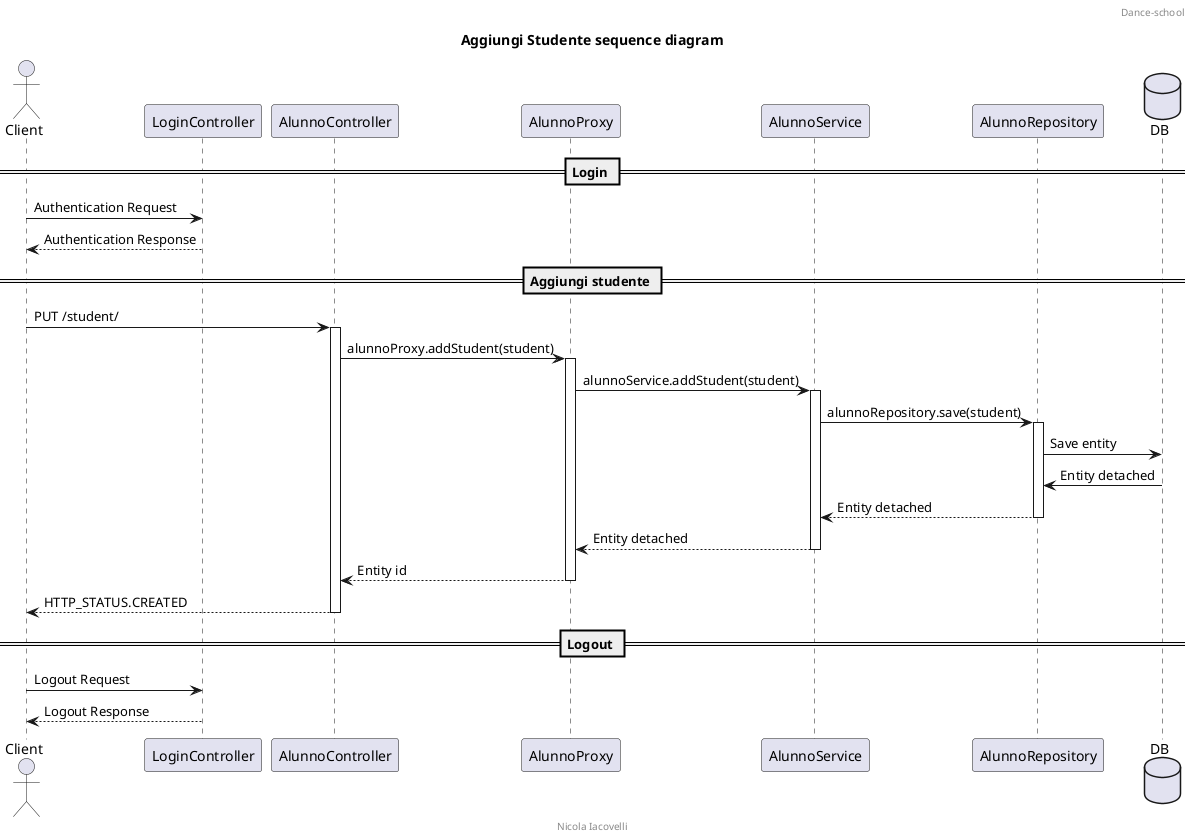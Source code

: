 @startuml

header Dance-school
footer Nicola Iacovelli

actor Client
title Aggiungi Studente sequence diagram

== Login ==
Client -> LoginController: Authentication Request
Client <-- LoginController: Authentication Response

== Aggiungi studente ==
Client -> AlunnoController: PUT /student/
activate AlunnoController
AlunnoController -> AlunnoProxy: alunnoProxy.addStudent(student)
activate AlunnoProxy
AlunnoProxy -> AlunnoService: alunnoService.addStudent(student)
activate AlunnoService
AlunnoService -> AlunnoRepository: alunnoRepository.save(student)
activate AlunnoRepository
database DB
AlunnoRepository -> DB: Save entity
AlunnoRepository <- DB: Entity detached
return Entity detached
return Entity detached
return Entity id
return HTTP_STATUS.CREATED

== Logout ==
Client -> LoginController: Logout Request
Client <-- LoginController: Logout Response

@enduml